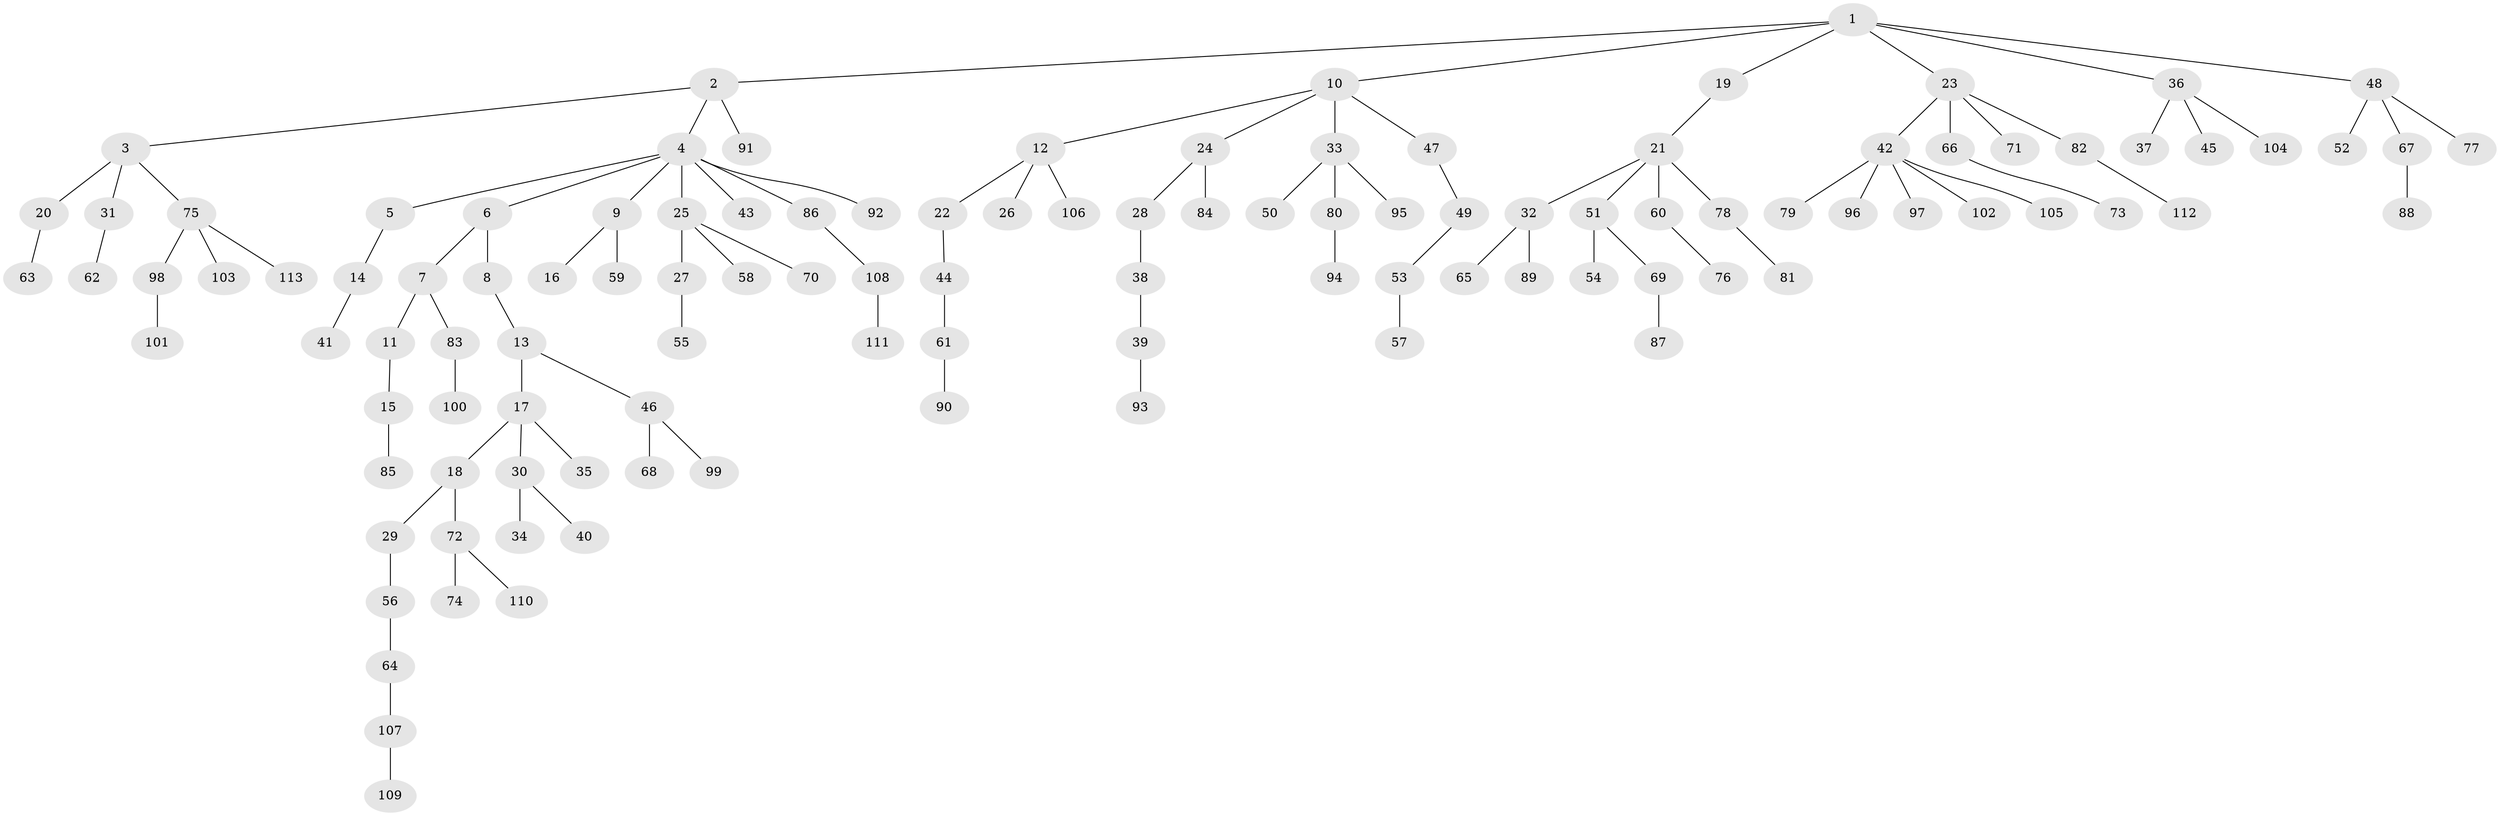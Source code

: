 // coarse degree distribution, {8: 0.044444444444444446, 3: 0.06666666666666667, 2: 0.2222222222222222, 6: 0.022222222222222223, 1: 0.6, 5: 0.044444444444444446}
// Generated by graph-tools (version 1.1) at 2025/19/03/04/25 18:19:10]
// undirected, 113 vertices, 112 edges
graph export_dot {
graph [start="1"]
  node [color=gray90,style=filled];
  1;
  2;
  3;
  4;
  5;
  6;
  7;
  8;
  9;
  10;
  11;
  12;
  13;
  14;
  15;
  16;
  17;
  18;
  19;
  20;
  21;
  22;
  23;
  24;
  25;
  26;
  27;
  28;
  29;
  30;
  31;
  32;
  33;
  34;
  35;
  36;
  37;
  38;
  39;
  40;
  41;
  42;
  43;
  44;
  45;
  46;
  47;
  48;
  49;
  50;
  51;
  52;
  53;
  54;
  55;
  56;
  57;
  58;
  59;
  60;
  61;
  62;
  63;
  64;
  65;
  66;
  67;
  68;
  69;
  70;
  71;
  72;
  73;
  74;
  75;
  76;
  77;
  78;
  79;
  80;
  81;
  82;
  83;
  84;
  85;
  86;
  87;
  88;
  89;
  90;
  91;
  92;
  93;
  94;
  95;
  96;
  97;
  98;
  99;
  100;
  101;
  102;
  103;
  104;
  105;
  106;
  107;
  108;
  109;
  110;
  111;
  112;
  113;
  1 -- 2;
  1 -- 10;
  1 -- 19;
  1 -- 23;
  1 -- 36;
  1 -- 48;
  2 -- 3;
  2 -- 4;
  2 -- 91;
  3 -- 20;
  3 -- 31;
  3 -- 75;
  4 -- 5;
  4 -- 6;
  4 -- 9;
  4 -- 25;
  4 -- 43;
  4 -- 86;
  4 -- 92;
  5 -- 14;
  6 -- 7;
  6 -- 8;
  7 -- 11;
  7 -- 83;
  8 -- 13;
  9 -- 16;
  9 -- 59;
  10 -- 12;
  10 -- 24;
  10 -- 33;
  10 -- 47;
  11 -- 15;
  12 -- 22;
  12 -- 26;
  12 -- 106;
  13 -- 17;
  13 -- 46;
  14 -- 41;
  15 -- 85;
  17 -- 18;
  17 -- 30;
  17 -- 35;
  18 -- 29;
  18 -- 72;
  19 -- 21;
  20 -- 63;
  21 -- 32;
  21 -- 51;
  21 -- 60;
  21 -- 78;
  22 -- 44;
  23 -- 42;
  23 -- 66;
  23 -- 71;
  23 -- 82;
  24 -- 28;
  24 -- 84;
  25 -- 27;
  25 -- 58;
  25 -- 70;
  27 -- 55;
  28 -- 38;
  29 -- 56;
  30 -- 34;
  30 -- 40;
  31 -- 62;
  32 -- 65;
  32 -- 89;
  33 -- 50;
  33 -- 80;
  33 -- 95;
  36 -- 37;
  36 -- 45;
  36 -- 104;
  38 -- 39;
  39 -- 93;
  42 -- 79;
  42 -- 96;
  42 -- 97;
  42 -- 102;
  42 -- 105;
  44 -- 61;
  46 -- 68;
  46 -- 99;
  47 -- 49;
  48 -- 52;
  48 -- 67;
  48 -- 77;
  49 -- 53;
  51 -- 54;
  51 -- 69;
  53 -- 57;
  56 -- 64;
  60 -- 76;
  61 -- 90;
  64 -- 107;
  66 -- 73;
  67 -- 88;
  69 -- 87;
  72 -- 74;
  72 -- 110;
  75 -- 98;
  75 -- 103;
  75 -- 113;
  78 -- 81;
  80 -- 94;
  82 -- 112;
  83 -- 100;
  86 -- 108;
  98 -- 101;
  107 -- 109;
  108 -- 111;
}
